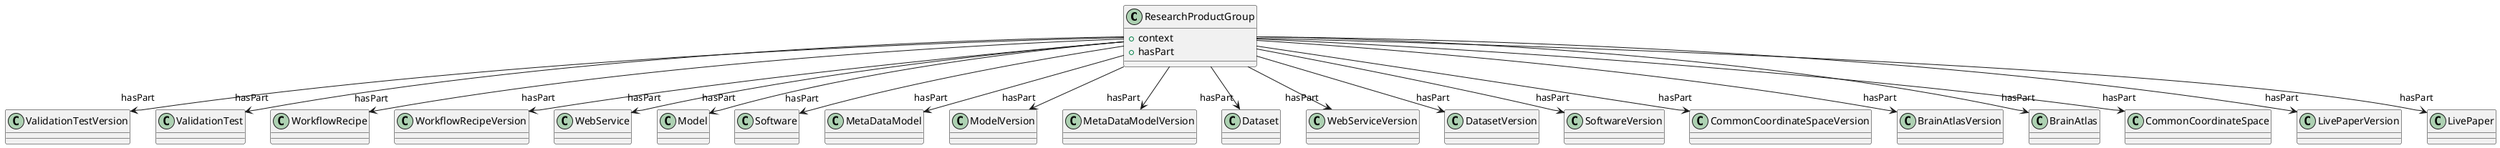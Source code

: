 @startuml
class ResearchProductGroup {
+context
+hasPart

}
ResearchProductGroup -d-> "hasPart" ValidationTestVersion
ResearchProductGroup -d-> "hasPart" ValidationTest
ResearchProductGroup -d-> "hasPart" WorkflowRecipe
ResearchProductGroup -d-> "hasPart" WorkflowRecipeVersion
ResearchProductGroup -d-> "hasPart" WebService
ResearchProductGroup -d-> "hasPart" Model
ResearchProductGroup -d-> "hasPart" Software
ResearchProductGroup -d-> "hasPart" MetaDataModel
ResearchProductGroup -d-> "hasPart" ModelVersion
ResearchProductGroup -d-> "hasPart" MetaDataModelVersion
ResearchProductGroup -d-> "hasPart" Dataset
ResearchProductGroup -d-> "hasPart" WebServiceVersion
ResearchProductGroup -d-> "hasPart" DatasetVersion
ResearchProductGroup -d-> "hasPart" SoftwareVersion
ResearchProductGroup -d-> "hasPart" CommonCoordinateSpaceVersion
ResearchProductGroup -d-> "hasPart" BrainAtlasVersion
ResearchProductGroup -d-> "hasPart" BrainAtlas
ResearchProductGroup -d-> "hasPart" CommonCoordinateSpace
ResearchProductGroup -d-> "hasPart" LivePaperVersion
ResearchProductGroup -d-> "hasPart" LivePaper

@enduml
